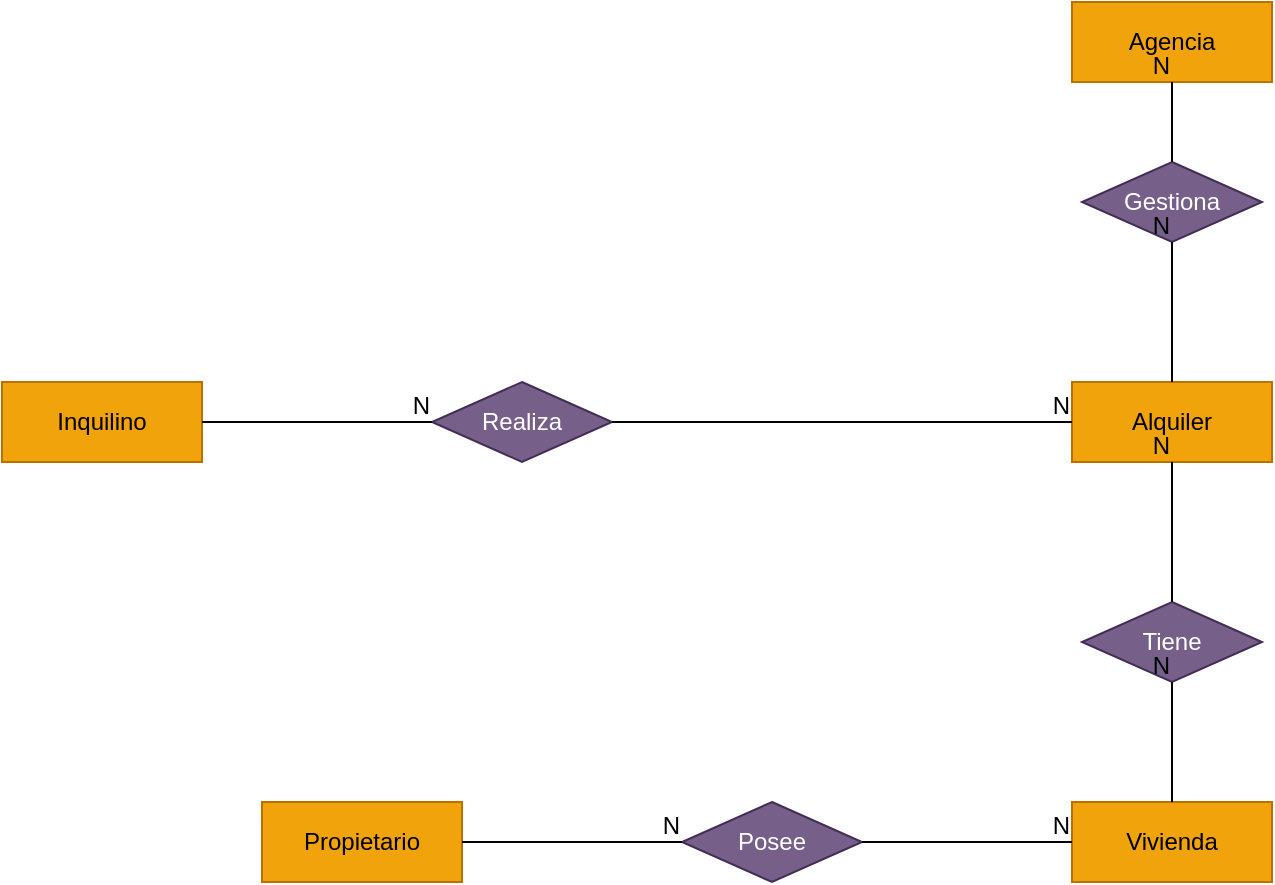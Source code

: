 <mxfile version="24.7.17">
  <diagram name="Página-1" id="o-RaWAYGw-sMj2m-JTxN">
    <mxGraphModel dx="954" dy="1727" grid="1" gridSize="10" guides="1" tooltips="1" connect="1" arrows="1" fold="1" page="1" pageScale="1" pageWidth="827" pageHeight="1169" math="0" shadow="0">
      <root>
        <mxCell id="0" />
        <mxCell id="1" parent="0" />
        <mxCell id="xXhRpHWNAUap34mzk80o-1" value="Vivienda" style="whiteSpace=wrap;html=1;align=center;fillColor=#f0a30a;strokeColor=#BD7000;fontColor=#000000;" vertex="1" parent="1">
          <mxGeometry x="535" y="350" width="100" height="40" as="geometry" />
        </mxCell>
        <mxCell id="xXhRpHWNAUap34mzk80o-2" value="Agencia" style="whiteSpace=wrap;html=1;align=center;fillColor=#f0a30a;strokeColor=#BD7000;fontColor=#000000;" vertex="1" parent="1">
          <mxGeometry x="535" y="-50" width="100" height="40" as="geometry" />
        </mxCell>
        <mxCell id="xXhRpHWNAUap34mzk80o-3" value="Inquilino" style="whiteSpace=wrap;html=1;align=center;fillColor=#f0a30a;strokeColor=#BD7000;fontColor=#000000;" vertex="1" parent="1">
          <mxGeometry y="140" width="100" height="40" as="geometry" />
        </mxCell>
        <mxCell id="xXhRpHWNAUap34mzk80o-4" value="Alquiler" style="whiteSpace=wrap;html=1;align=center;fillColor=#f0a30a;strokeColor=#BD7000;fontColor=#000000;" vertex="1" parent="1">
          <mxGeometry x="535" y="140" width="100" height="40" as="geometry" />
        </mxCell>
        <mxCell id="xXhRpHWNAUap34mzk80o-6" value="Tiene" style="shape=rhombus;perimeter=rhombusPerimeter;whiteSpace=wrap;html=1;align=center;fillColor=#76608a;fontColor=#ffffff;strokeColor=#432D57;" vertex="1" parent="1">
          <mxGeometry x="540" y="250" width="90" height="40" as="geometry" />
        </mxCell>
        <mxCell id="xXhRpHWNAUap34mzk80o-7" value="Realiza" style="shape=rhombus;perimeter=rhombusPerimeter;whiteSpace=wrap;html=1;align=center;fillColor=#76608a;fontColor=#ffffff;strokeColor=#432D57;" vertex="1" parent="1">
          <mxGeometry x="215" y="140" width="90" height="40" as="geometry" />
        </mxCell>
        <mxCell id="xXhRpHWNAUap34mzk80o-8" value="Gestiona" style="shape=rhombus;perimeter=rhombusPerimeter;whiteSpace=wrap;html=1;align=center;fillColor=#76608a;fontColor=#ffffff;strokeColor=#432D57;" vertex="1" parent="1">
          <mxGeometry x="540" y="30" width="90" height="40" as="geometry" />
        </mxCell>
        <mxCell id="xXhRpHWNAUap34mzk80o-9" value="" style="endArrow=none;html=1;rounded=0;exitX=1;exitY=0.5;exitDx=0;exitDy=0;entryX=0;entryY=0.5;entryDx=0;entryDy=0;" edge="1" parent="1" source="xXhRpHWNAUap34mzk80o-3" target="xXhRpHWNAUap34mzk80o-7">
          <mxGeometry relative="1" as="geometry">
            <mxPoint x="330" y="210" as="sourcePoint" />
            <mxPoint x="490" y="210" as="targetPoint" />
          </mxGeometry>
        </mxCell>
        <mxCell id="xXhRpHWNAUap34mzk80o-10" value="N" style="resizable=0;html=1;whiteSpace=wrap;align=right;verticalAlign=bottom;" connectable="0" vertex="1" parent="xXhRpHWNAUap34mzk80o-9">
          <mxGeometry x="1" relative="1" as="geometry" />
        </mxCell>
        <mxCell id="xXhRpHWNAUap34mzk80o-15" value="" style="endArrow=none;html=1;rounded=0;exitX=0.5;exitY=0;exitDx=0;exitDy=0;entryX=0.5;entryY=1;entryDx=0;entryDy=0;" edge="1" parent="1" source="xXhRpHWNAUap34mzk80o-1" target="xXhRpHWNAUap34mzk80o-6">
          <mxGeometry relative="1" as="geometry">
            <mxPoint x="290" y="380" as="sourcePoint" />
            <mxPoint x="290" y="210" as="targetPoint" />
          </mxGeometry>
        </mxCell>
        <mxCell id="xXhRpHWNAUap34mzk80o-16" value="N" style="resizable=0;html=1;whiteSpace=wrap;align=right;verticalAlign=bottom;" connectable="0" vertex="1" parent="xXhRpHWNAUap34mzk80o-15">
          <mxGeometry x="1" relative="1" as="geometry" />
        </mxCell>
        <mxCell id="xXhRpHWNAUap34mzk80o-17" value="" style="endArrow=none;html=1;rounded=0;exitX=0.5;exitY=0;exitDx=0;exitDy=0;entryX=0.5;entryY=1;entryDx=0;entryDy=0;" edge="1" parent="1" source="xXhRpHWNAUap34mzk80o-4" target="xXhRpHWNAUap34mzk80o-8">
          <mxGeometry relative="1" as="geometry">
            <mxPoint x="300" y="390" as="sourcePoint" />
            <mxPoint x="300" y="220" as="targetPoint" />
          </mxGeometry>
        </mxCell>
        <mxCell id="xXhRpHWNAUap34mzk80o-18" value="N" style="resizable=0;html=1;whiteSpace=wrap;align=right;verticalAlign=bottom;" connectable="0" vertex="1" parent="xXhRpHWNAUap34mzk80o-17">
          <mxGeometry x="1" relative="1" as="geometry" />
        </mxCell>
        <mxCell id="xXhRpHWNAUap34mzk80o-19" value="" style="endArrow=none;html=1;rounded=0;exitX=0.5;exitY=0;exitDx=0;exitDy=0;entryX=0.5;entryY=1;entryDx=0;entryDy=0;" edge="1" parent="1" source="xXhRpHWNAUap34mzk80o-8" target="xXhRpHWNAUap34mzk80o-2">
          <mxGeometry relative="1" as="geometry">
            <mxPoint x="310" y="400" as="sourcePoint" />
            <mxPoint x="310" y="230" as="targetPoint" />
          </mxGeometry>
        </mxCell>
        <mxCell id="xXhRpHWNAUap34mzk80o-20" value="N" style="resizable=0;html=1;whiteSpace=wrap;align=right;verticalAlign=bottom;" connectable="0" vertex="1" parent="xXhRpHWNAUap34mzk80o-19">
          <mxGeometry x="1" relative="1" as="geometry" />
        </mxCell>
        <mxCell id="xXhRpHWNAUap34mzk80o-21" value="" style="endArrow=none;html=1;rounded=0;exitX=0.5;exitY=0;exitDx=0;exitDy=0;entryX=0.5;entryY=1;entryDx=0;entryDy=0;" edge="1" parent="1" source="xXhRpHWNAUap34mzk80o-6" target="xXhRpHWNAUap34mzk80o-4">
          <mxGeometry relative="1" as="geometry">
            <mxPoint x="320" y="410" as="sourcePoint" />
            <mxPoint x="320" y="240" as="targetPoint" />
          </mxGeometry>
        </mxCell>
        <mxCell id="xXhRpHWNAUap34mzk80o-22" value="N" style="resizable=0;html=1;whiteSpace=wrap;align=right;verticalAlign=bottom;" connectable="0" vertex="1" parent="xXhRpHWNAUap34mzk80o-21">
          <mxGeometry x="1" relative="1" as="geometry" />
        </mxCell>
        <mxCell id="xXhRpHWNAUap34mzk80o-23" value="" style="endArrow=none;html=1;rounded=0;exitX=1;exitY=0.5;exitDx=0;exitDy=0;entryX=0;entryY=0.5;entryDx=0;entryDy=0;" edge="1" parent="1" source="xXhRpHWNAUap34mzk80o-7" target="xXhRpHWNAUap34mzk80o-4">
          <mxGeometry relative="1" as="geometry">
            <mxPoint x="330" y="420" as="sourcePoint" />
            <mxPoint x="330" y="250" as="targetPoint" />
          </mxGeometry>
        </mxCell>
        <mxCell id="xXhRpHWNAUap34mzk80o-24" value="N" style="resizable=0;html=1;whiteSpace=wrap;align=right;verticalAlign=bottom;" connectable="0" vertex="1" parent="xXhRpHWNAUap34mzk80o-23">
          <mxGeometry x="1" relative="1" as="geometry" />
        </mxCell>
        <mxCell id="xXhRpHWNAUap34mzk80o-25" value="Propietario" style="whiteSpace=wrap;html=1;align=center;fillColor=#f0a30a;strokeColor=#BD7000;fontColor=#000000;" vertex="1" parent="1">
          <mxGeometry x="130" y="350" width="100" height="40" as="geometry" />
        </mxCell>
        <mxCell id="xXhRpHWNAUap34mzk80o-26" value="Posee" style="shape=rhombus;perimeter=rhombusPerimeter;whiteSpace=wrap;html=1;align=center;fillColor=#76608a;fontColor=#ffffff;strokeColor=#432D57;" vertex="1" parent="1">
          <mxGeometry x="340" y="350" width="90" height="40" as="geometry" />
        </mxCell>
        <mxCell id="xXhRpHWNAUap34mzk80o-27" value="" style="endArrow=none;html=1;rounded=0;exitX=1;exitY=0.5;exitDx=0;exitDy=0;entryX=0;entryY=0.5;entryDx=0;entryDy=0;" edge="1" parent="1" source="xXhRpHWNAUap34mzk80o-25" target="xXhRpHWNAUap34mzk80o-26">
          <mxGeometry relative="1" as="geometry">
            <mxPoint x="315" y="170" as="sourcePoint" />
            <mxPoint x="545" y="170" as="targetPoint" />
          </mxGeometry>
        </mxCell>
        <mxCell id="xXhRpHWNAUap34mzk80o-28" value="N" style="resizable=0;html=1;whiteSpace=wrap;align=right;verticalAlign=bottom;" connectable="0" vertex="1" parent="xXhRpHWNAUap34mzk80o-27">
          <mxGeometry x="1" relative="1" as="geometry" />
        </mxCell>
        <mxCell id="xXhRpHWNAUap34mzk80o-29" value="" style="endArrow=none;html=1;rounded=0;exitX=1;exitY=0.5;exitDx=0;exitDy=0;entryX=0;entryY=0.5;entryDx=0;entryDy=0;" edge="1" parent="1" source="xXhRpHWNAUap34mzk80o-26" target="xXhRpHWNAUap34mzk80o-1">
          <mxGeometry relative="1" as="geometry">
            <mxPoint x="325" y="180" as="sourcePoint" />
            <mxPoint x="555" y="180" as="targetPoint" />
          </mxGeometry>
        </mxCell>
        <mxCell id="xXhRpHWNAUap34mzk80o-30" value="N" style="resizable=0;html=1;whiteSpace=wrap;align=right;verticalAlign=bottom;" connectable="0" vertex="1" parent="xXhRpHWNAUap34mzk80o-29">
          <mxGeometry x="1" relative="1" as="geometry" />
        </mxCell>
      </root>
    </mxGraphModel>
  </diagram>
</mxfile>
